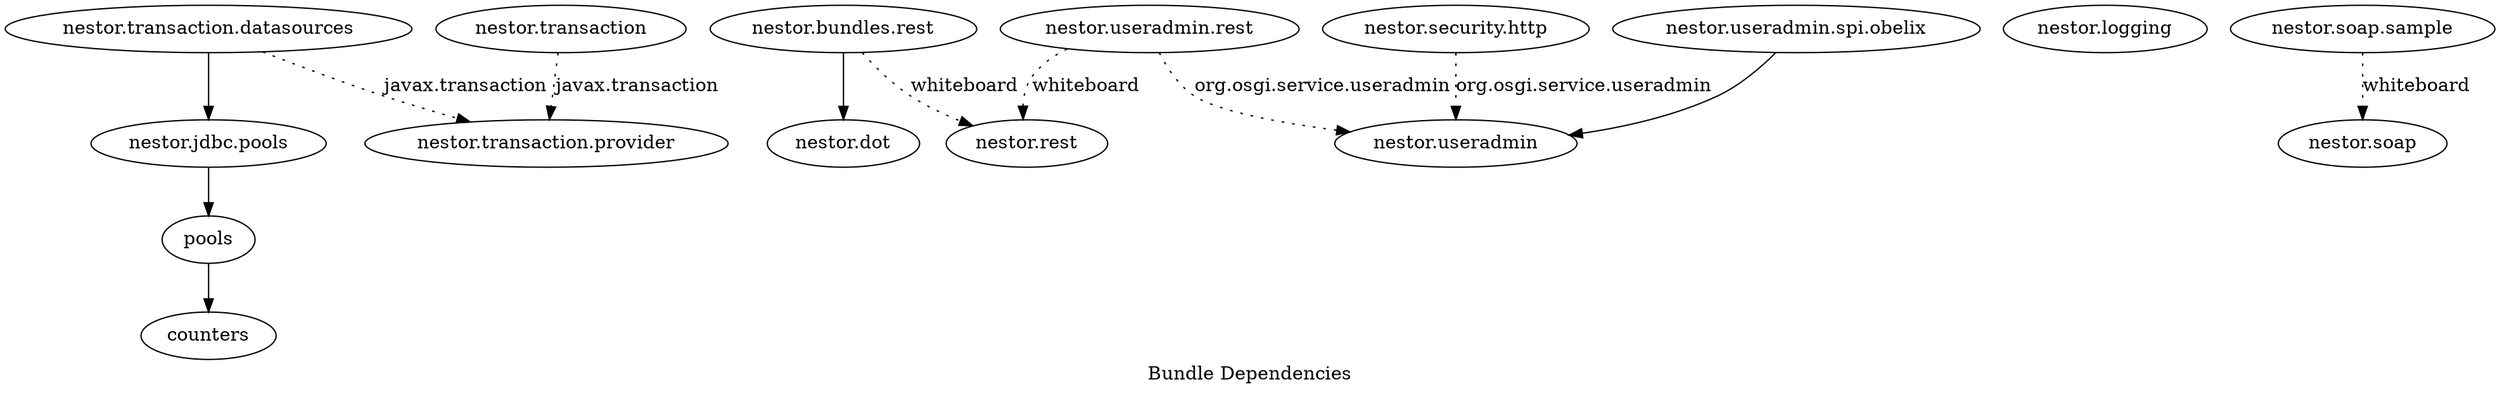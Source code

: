 digraph "Bundles" {
	label="Bundle Dependencies";
	"counters";
	"nestor.bundles.rest";
	"nestor.dot";
	"nestor.jdbc.pools";
	"nestor.logging";
	"nestor.rest";
	"nestor.security.http";
	"nestor.soap";
	"nestor.transaction";
	"nestor.transaction.datasources";
	"nestor.transaction.provider";
	"nestor.useradmin";
	"nestor.useradmin.rest";
	"nestor.useradmin.spi.obelix";
	"pools";
	"nestor.jdbc.pools" -> "pools";
	"nestor.security.http" -> "nestor.useradmin" [style=dotted, label="org.osgi.service.useradmin"];
	"nestor.transaction" -> "nestor.transaction.provider"  [style=dotted, label="javax.transaction"];
	"nestor.transaction.datasources" -> "nestor.transaction.provider"  [style=dotted, label="javax.transaction"];
	"nestor.transaction.datasources" -> "nestor.jdbc.pools";
	"nestor.useradmin.rest" -> "nestor.useradmin"  [style=dotted, label="org.osgi.service.useradmin"];
	"nestor.useradmin.rest" -> "nestor.rest"  [style=dotted, label="whiteboard"];
	"nestor.useradmin.spi.obelix" ->  "nestor.useradmin";
	"pools" -> "counters";
	"nestor.bundles.rest" -> "nestor.dot";
	"nestor.bundles.rest" -> "nestor.rest"  [style=dotted, label=whiteboard];
	"nestor.soap.sample" -> "nestor.soap" [style=dotted, label=whiteboard];
}
